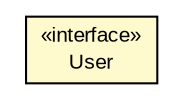 #!/usr/local/bin/dot
#
# Class diagram 
# Generated by UMLGraph version 5.1 (http://www.umlgraph.org/)
#

digraph G {
	edge [fontname="arial",fontsize=10,labelfontname="arial",labelfontsize=10];
	node [fontname="arial",fontsize=10,shape=plaintext];
	nodesep=0.25;
	ranksep=0.5;
	// io.nextweb.common.User
	c6963 [label=<<table title="io.nextweb.common.User" border="0" cellborder="1" cellspacing="0" cellpadding="2" port="p" bgcolor="lemonChiffon" href="./User.html">
		<tr><td><table border="0" cellspacing="0" cellpadding="1">
<tr><td align="center" balign="center"> &#171;interface&#187; </td></tr>
<tr><td align="center" balign="center"> User </td></tr>
		</table></td></tr>
		</table>>, fontname="arial", fontcolor="black", fontsize=10.0];
}

